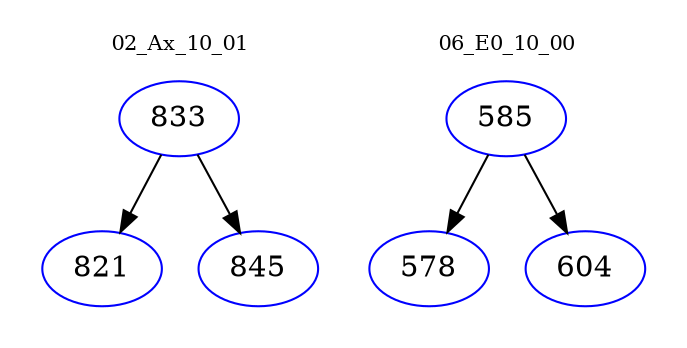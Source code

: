 digraph{
subgraph cluster_0 {
color = white
label = "02_Ax_10_01";
fontsize=10;
T0_833 [label="833", color="blue"]
T0_833 -> T0_821 [color="black"]
T0_821 [label="821", color="blue"]
T0_833 -> T0_845 [color="black"]
T0_845 [label="845", color="blue"]
}
subgraph cluster_1 {
color = white
label = "06_E0_10_00";
fontsize=10;
T1_585 [label="585", color="blue"]
T1_585 -> T1_578 [color="black"]
T1_578 [label="578", color="blue"]
T1_585 -> T1_604 [color="black"]
T1_604 [label="604", color="blue"]
}
}
